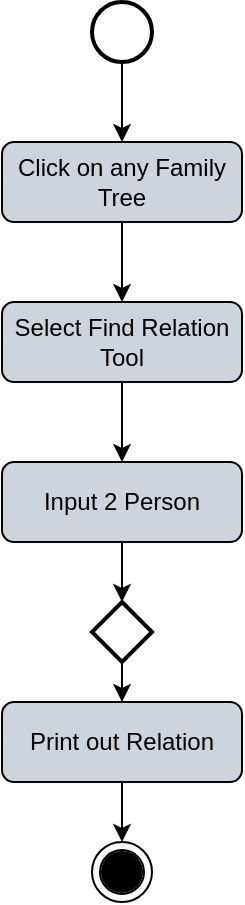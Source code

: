 <mxfile version="15.9.1" type="device"><diagram id="C5RBs43oDa-KdzZeNtuy" name="Page-1"><mxGraphModel dx="1422" dy="752" grid="1" gridSize="10" guides="1" tooltips="1" connect="1" arrows="1" fold="1" page="1" pageScale="1" pageWidth="827" pageHeight="1169" math="0" shadow="0"><root><mxCell id="WIyWlLk6GJQsqaUBKTNV-0"/><mxCell id="WIyWlLk6GJQsqaUBKTNV-1" parent="WIyWlLk6GJQsqaUBKTNV-0"/><mxCell id="cJwE42l60Dfw3lvNjkkL-21" value="" style="ellipse;shape=doubleEllipse;whiteSpace=wrap;html=1;aspect=fixed;rounded=0;shadow=0;labelBackgroundColor=default;sketch=0;" parent="WIyWlLk6GJQsqaUBKTNV-1" vertex="1"><mxGeometry x="305" y="590" width="30" height="30" as="geometry"/></mxCell><mxCell id="cJwE42l60Dfw3lvNjkkL-7" style="edgeStyle=orthogonalEdgeStyle;rounded=0;orthogonalLoop=1;jettySize=auto;html=1;entryX=0.5;entryY=0;entryDx=0;entryDy=0;" parent="WIyWlLk6GJQsqaUBKTNV-1" source="WIyWlLk6GJQsqaUBKTNV-3" target="cJwE42l60Dfw3lvNjkkL-6" edge="1"><mxGeometry relative="1" as="geometry"/></mxCell><mxCell id="WIyWlLk6GJQsqaUBKTNV-3" value="Click on any Family Tree" style="rounded=1;whiteSpace=wrap;html=1;fontSize=12;glass=0;strokeWidth=1;shadow=0;fillColor=#CED4DB;" parent="WIyWlLk6GJQsqaUBKTNV-1" vertex="1"><mxGeometry x="260" y="240" width="120" height="40" as="geometry"/></mxCell><mxCell id="cJwE42l60Dfw3lvNjkkL-1" value="" style="verticalLabelPosition=bottom;verticalAlign=top;html=1;shape=mxgraph.flowchart.on-page_reference;fillColor=#000000;" parent="WIyWlLk6GJQsqaUBKTNV-1" vertex="1"><mxGeometry x="310" y="595" width="20" height="20" as="geometry"/></mxCell><mxCell id="cJwE42l60Dfw3lvNjkkL-5" style="edgeStyle=orthogonalEdgeStyle;rounded=0;orthogonalLoop=1;jettySize=auto;html=1;entryX=0.5;entryY=0;entryDx=0;entryDy=0;" parent="WIyWlLk6GJQsqaUBKTNV-1" source="cJwE42l60Dfw3lvNjkkL-2" target="WIyWlLk6GJQsqaUBKTNV-3" edge="1"><mxGeometry relative="1" as="geometry"/></mxCell><mxCell id="cJwE42l60Dfw3lvNjkkL-2" value="" style="strokeWidth=2;html=1;shape=mxgraph.flowchart.start_2;whiteSpace=wrap;" parent="WIyWlLk6GJQsqaUBKTNV-1" vertex="1"><mxGeometry x="305" y="170" width="30" height="30" as="geometry"/></mxCell><mxCell id="c8qnFAv_-z3GJSpK9DPf-2" style="edgeStyle=orthogonalEdgeStyle;rounded=0;orthogonalLoop=1;jettySize=auto;html=1;entryX=0.5;entryY=0;entryDx=0;entryDy=0;" parent="WIyWlLk6GJQsqaUBKTNV-1" source="cJwE42l60Dfw3lvNjkkL-6" target="c8qnFAv_-z3GJSpK9DPf-1" edge="1"><mxGeometry relative="1" as="geometry"/></mxCell><mxCell id="cJwE42l60Dfw3lvNjkkL-6" value="Select Find Relation Tool" style="rounded=1;whiteSpace=wrap;html=1;fontSize=12;glass=0;strokeWidth=1;shadow=0;fillColor=#CED4DB;" parent="WIyWlLk6GJQsqaUBKTNV-1" vertex="1"><mxGeometry x="260" y="320" width="120" height="40" as="geometry"/></mxCell><mxCell id="c8qnFAv_-z3GJSpK9DPf-4" style="edgeStyle=orthogonalEdgeStyle;rounded=0;orthogonalLoop=1;jettySize=auto;html=1;entryX=0.5;entryY=0;entryDx=0;entryDy=0;entryPerimeter=0;" parent="WIyWlLk6GJQsqaUBKTNV-1" source="c8qnFAv_-z3GJSpK9DPf-1" target="c8qnFAv_-z3GJSpK9DPf-3" edge="1"><mxGeometry relative="1" as="geometry"/></mxCell><mxCell id="c8qnFAv_-z3GJSpK9DPf-1" value="Input 2 Person" style="rounded=1;whiteSpace=wrap;html=1;fontSize=12;glass=0;strokeWidth=1;shadow=0;fillColor=#CED4DB;" parent="WIyWlLk6GJQsqaUBKTNV-1" vertex="1"><mxGeometry x="260" y="400" width="120" height="40" as="geometry"/></mxCell><mxCell id="c8qnFAv_-z3GJSpK9DPf-7" style="edgeStyle=orthogonalEdgeStyle;rounded=0;orthogonalLoop=1;jettySize=auto;html=1;entryX=0.5;entryY=0;entryDx=0;entryDy=0;" parent="WIyWlLk6GJQsqaUBKTNV-1" source="c8qnFAv_-z3GJSpK9DPf-3" target="c8qnFAv_-z3GJSpK9DPf-6" edge="1"><mxGeometry relative="1" as="geometry"/></mxCell><mxCell id="c8qnFAv_-z3GJSpK9DPf-3" value="" style="strokeWidth=2;html=1;shape=mxgraph.flowchart.decision;whiteSpace=wrap;" parent="WIyWlLk6GJQsqaUBKTNV-1" vertex="1"><mxGeometry x="305" y="470" width="30" height="30" as="geometry"/></mxCell><mxCell id="c8qnFAv_-z3GJSpK9DPf-8" style="edgeStyle=orthogonalEdgeStyle;rounded=0;orthogonalLoop=1;jettySize=auto;html=1;entryX=0.5;entryY=0;entryDx=0;entryDy=0;" parent="WIyWlLk6GJQsqaUBKTNV-1" source="c8qnFAv_-z3GJSpK9DPf-6" target="cJwE42l60Dfw3lvNjkkL-21" edge="1"><mxGeometry relative="1" as="geometry"/></mxCell><mxCell id="c8qnFAv_-z3GJSpK9DPf-6" value="Print out Relation" style="rounded=1;whiteSpace=wrap;html=1;fontSize=12;glass=0;strokeWidth=1;shadow=0;fillColor=#CED4DB;" parent="WIyWlLk6GJQsqaUBKTNV-1" vertex="1"><mxGeometry x="260" y="520" width="120" height="40" as="geometry"/></mxCell></root></mxGraphModel></diagram></mxfile>